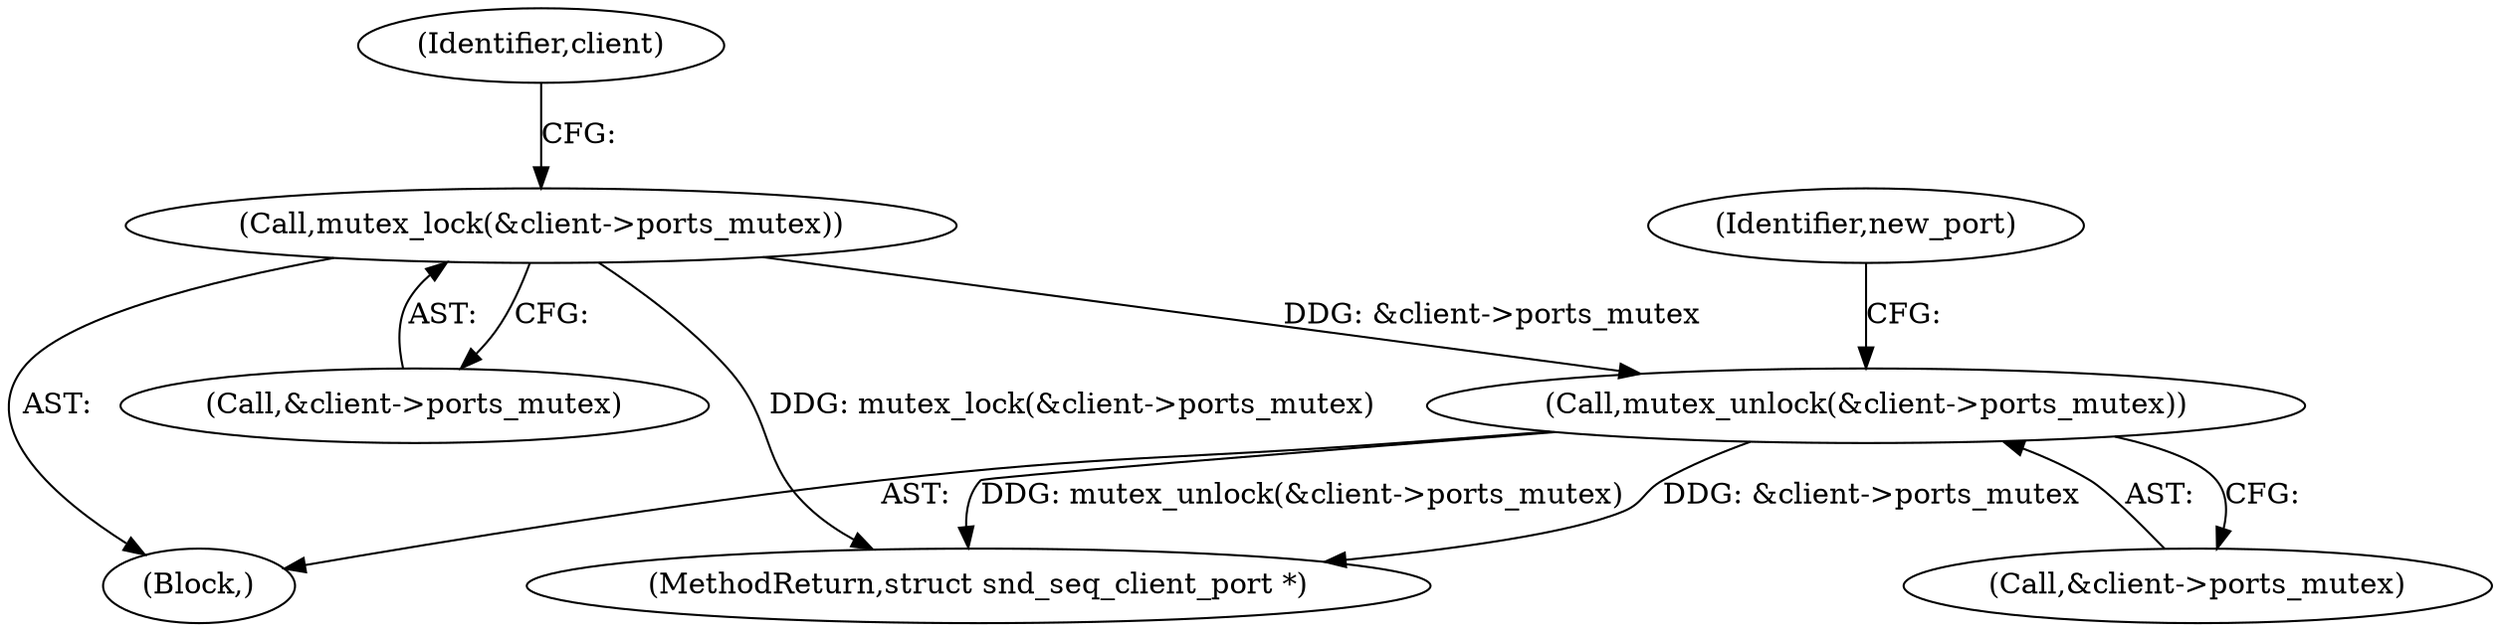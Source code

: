 digraph "0_linux_71105998845fb012937332fe2e806d443c09e026_0@API" {
"1000262" [label="(Call,mutex_unlock(&client->ports_mutex))"];
"1000202" [label="(Call,mutex_lock(&client->ports_mutex))"];
"1000203" [label="(Call,&client->ports_mutex)"];
"1000110" [label="(Block,)"];
"1000269" [label="(Identifier,new_port)"];
"1000263" [label="(Call,&client->ports_mutex)"];
"1000202" [label="(Call,mutex_lock(&client->ports_mutex))"];
"1000275" [label="(MethodReturn,struct snd_seq_client_port *)"];
"1000262" [label="(Call,mutex_unlock(&client->ports_mutex))"];
"1000210" [label="(Identifier,client)"];
"1000262" -> "1000110"  [label="AST: "];
"1000262" -> "1000263"  [label="CFG: "];
"1000263" -> "1000262"  [label="AST: "];
"1000269" -> "1000262"  [label="CFG: "];
"1000262" -> "1000275"  [label="DDG: mutex_unlock(&client->ports_mutex)"];
"1000262" -> "1000275"  [label="DDG: &client->ports_mutex"];
"1000202" -> "1000262"  [label="DDG: &client->ports_mutex"];
"1000202" -> "1000110"  [label="AST: "];
"1000202" -> "1000203"  [label="CFG: "];
"1000203" -> "1000202"  [label="AST: "];
"1000210" -> "1000202"  [label="CFG: "];
"1000202" -> "1000275"  [label="DDG: mutex_lock(&client->ports_mutex)"];
}
